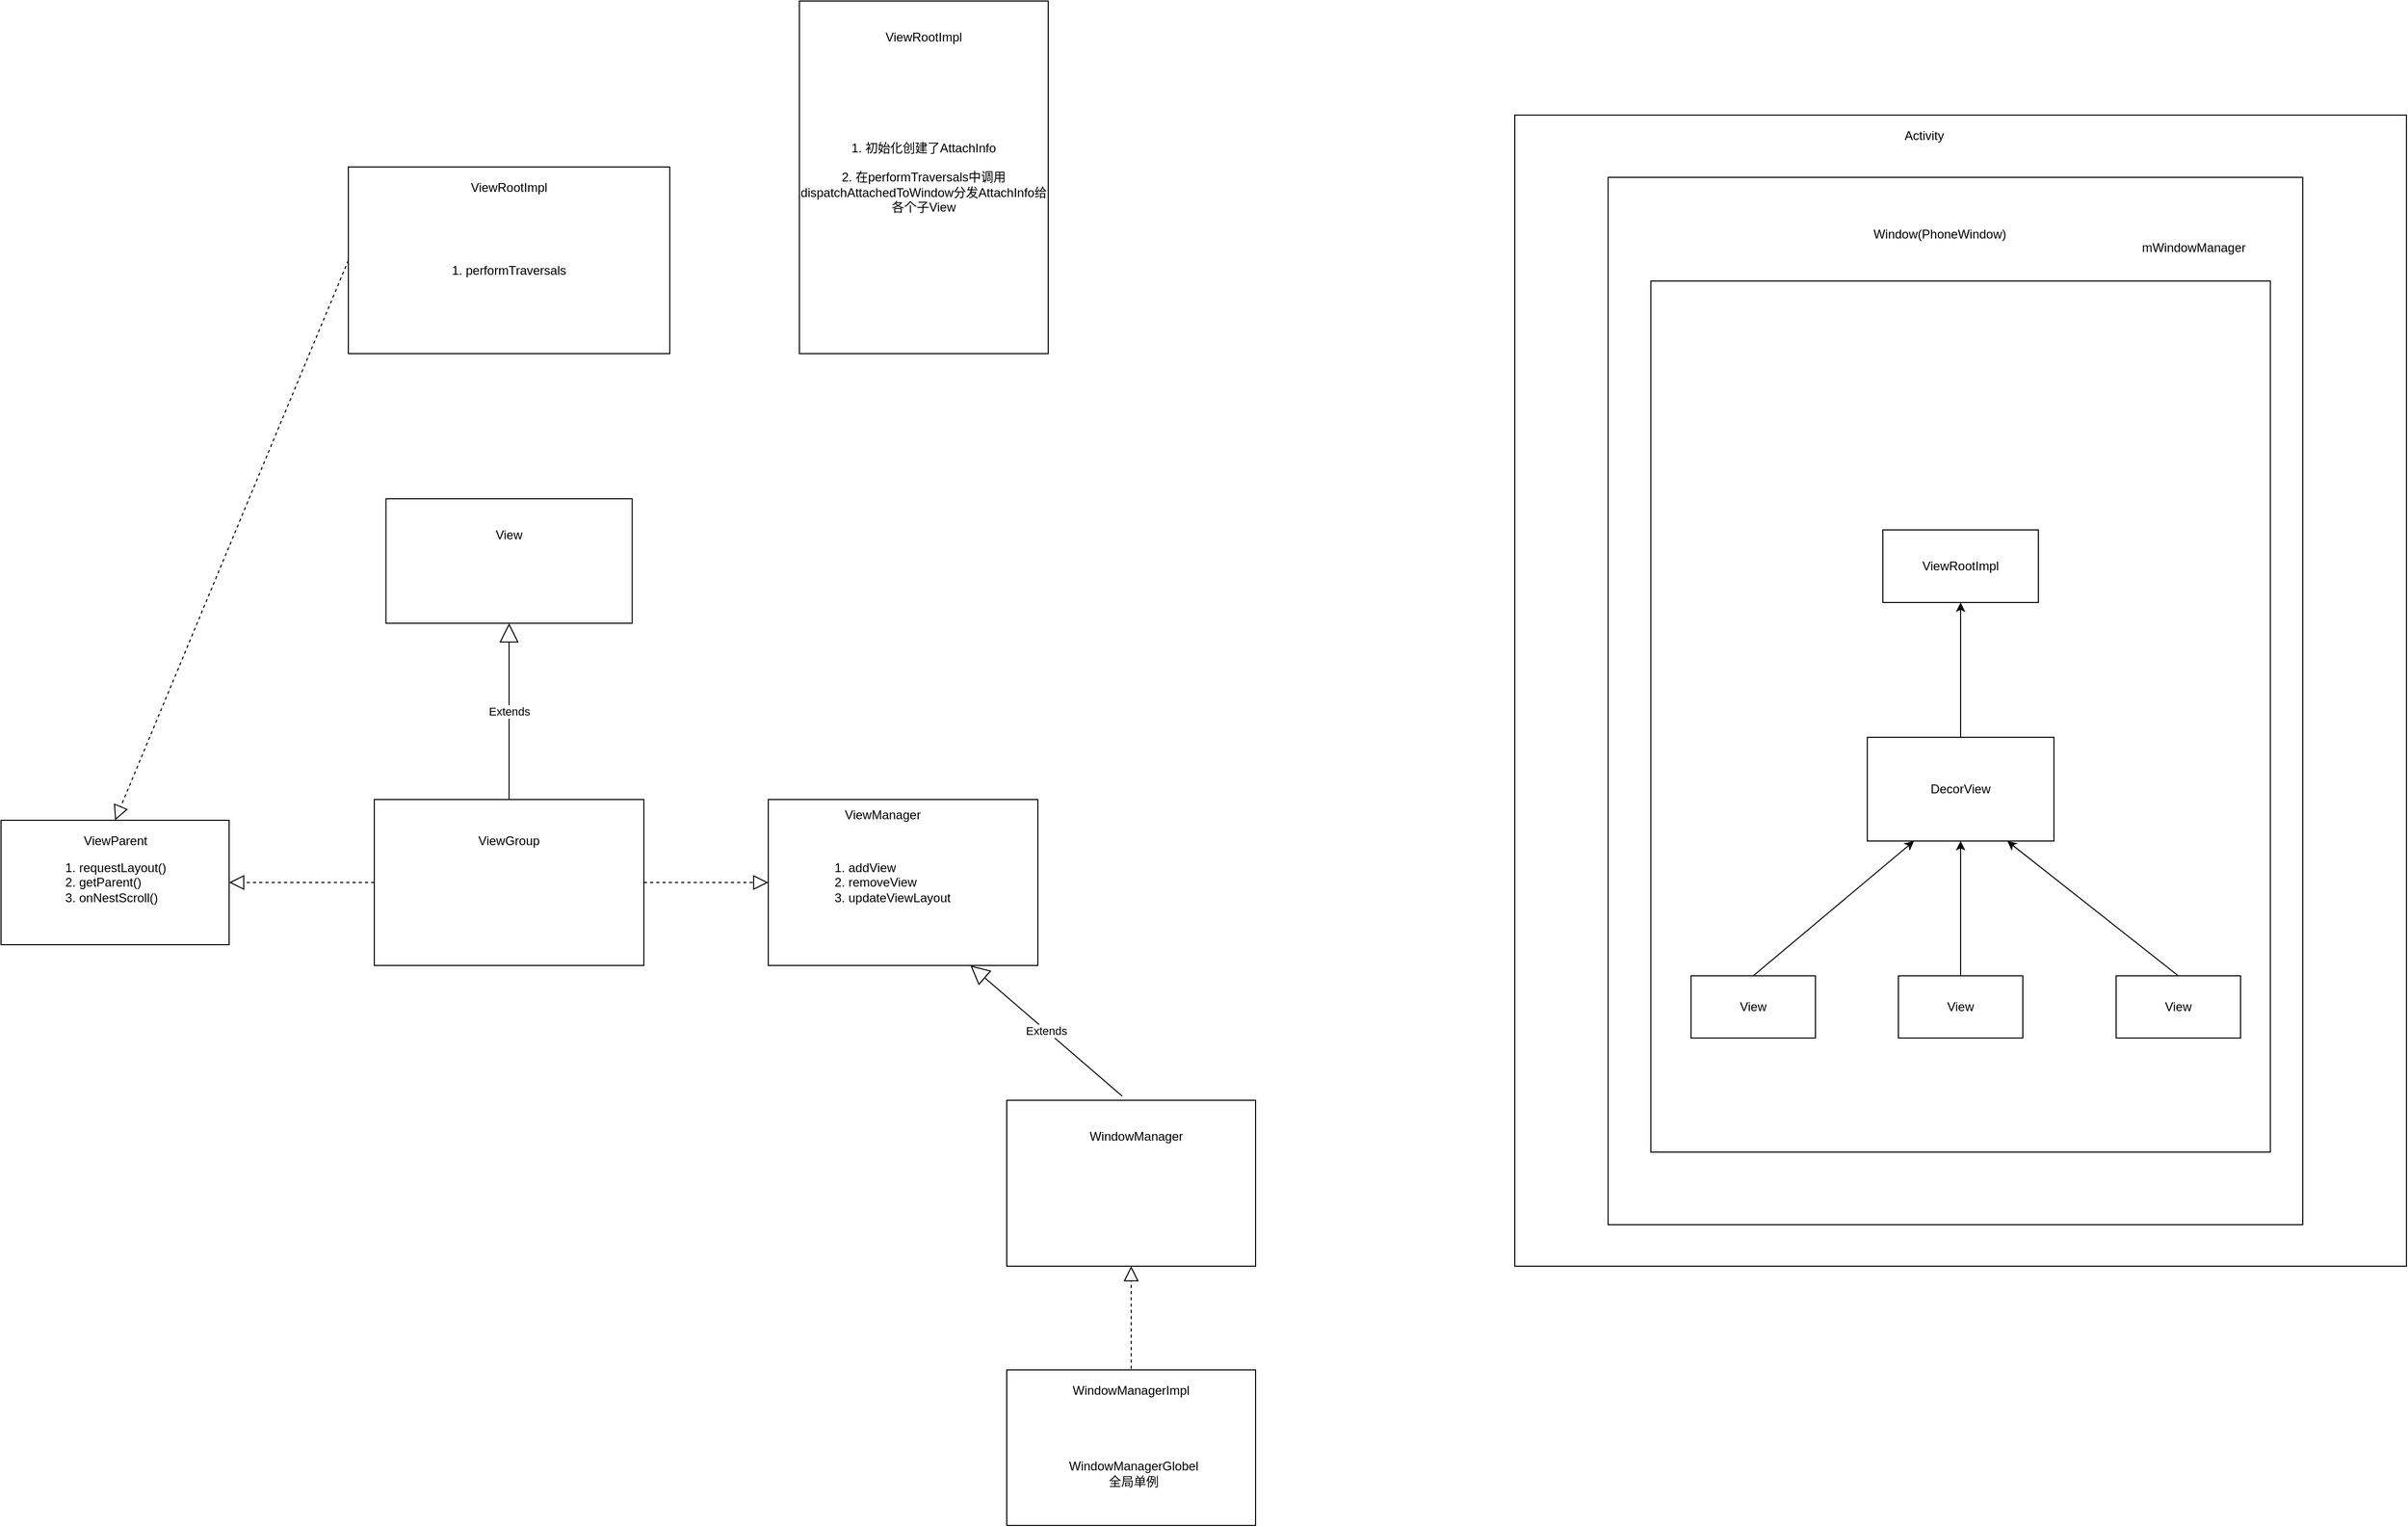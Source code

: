 <mxfile version="13.4.5" type="device"><diagram id="GMLNec5jDPFLRG24XUGO" name="Page-1"><mxGraphModel dx="2151" dy="2076" grid="1" gridSize="10" guides="1" tooltips="1" connect="1" arrows="1" fold="1" page="1" pageScale="1" pageWidth="850" pageHeight="1100" math="0" shadow="0"><root><mxCell id="0"/><mxCell id="1" parent="0"/><mxCell id="f4y9BvXcpRandZdgR9kp-41" value="" style="rounded=0;whiteSpace=wrap;html=1;" vertex="1" parent="1"><mxGeometry x="1240" y="20" width="860" height="1110" as="geometry"/></mxCell><mxCell id="f4y9BvXcpRandZdgR9kp-43" value="" style="rounded=0;whiteSpace=wrap;html=1;" vertex="1" parent="1"><mxGeometry x="1330" y="80" width="670" height="1010" as="geometry"/></mxCell><mxCell id="f4y9BvXcpRandZdgR9kp-44" value="" style="rounded=0;whiteSpace=wrap;html=1;" vertex="1" parent="1"><mxGeometry x="1371.25" y="180" width="597.5" height="840" as="geometry"/></mxCell><mxCell id="2" value="" style="whiteSpace=wrap;html=1;" vertex="1" parent="1"><mxGeometry x="151.25" y="390" width="237.5" height="120" as="geometry"/></mxCell><mxCell id="f4y9BvXcpRandZdgR9kp-2" value="View" style="text;html=1;strokeColor=none;fillColor=none;align=center;verticalAlign=middle;whiteSpace=wrap;rounded=0;" vertex="1" parent="1"><mxGeometry x="200" y="400" width="140" height="50" as="geometry"/></mxCell><mxCell id="f4y9BvXcpRandZdgR9kp-3" value="" style="whiteSpace=wrap;html=1;" vertex="1" parent="1"><mxGeometry x="140" y="680" width="260" height="160" as="geometry"/></mxCell><mxCell id="f4y9BvXcpRandZdgR9kp-4" value="ViewGroup" style="text;html=1;strokeColor=none;fillColor=none;align=center;verticalAlign=middle;whiteSpace=wrap;rounded=0;" vertex="1" parent="1"><mxGeometry x="220" y="700" width="100" height="40" as="geometry"/></mxCell><mxCell id="f4y9BvXcpRandZdgR9kp-5" value="Extends" style="endArrow=block;endSize=16;endFill=0;html=1;exitX=0.5;exitY=0;exitDx=0;exitDy=0;entryX=0.5;entryY=1;entryDx=0;entryDy=0;" edge="1" parent="1" source="f4y9BvXcpRandZdgR9kp-3" target="2"><mxGeometry width="160" relative="1" as="geometry"><mxPoint x="260" y="610" as="sourcePoint"/><mxPoint x="420" y="610" as="targetPoint"/></mxGeometry></mxCell><mxCell id="f4y9BvXcpRandZdgR9kp-6" value="" style="rounded=0;whiteSpace=wrap;html=1;" vertex="1" parent="1"><mxGeometry x="-220" y="700" width="220" height="120" as="geometry"/></mxCell><mxCell id="f4y9BvXcpRandZdgR9kp-7" value="ViewParent" style="text;html=1;strokeColor=none;fillColor=none;align=center;verticalAlign=middle;whiteSpace=wrap;rounded=0;" vertex="1" parent="1"><mxGeometry x="-157.5" y="700" width="95" height="40" as="geometry"/></mxCell><mxCell id="f4y9BvXcpRandZdgR9kp-8" value="" style="rounded=0;whiteSpace=wrap;html=1;" vertex="1" parent="1"><mxGeometry x="520" y="680" width="260" height="160" as="geometry"/></mxCell><mxCell id="f4y9BvXcpRandZdgR9kp-9" value="ViewManager" style="text;html=1;strokeColor=none;fillColor=none;align=center;verticalAlign=middle;whiteSpace=wrap;rounded=0;" vertex="1" parent="1"><mxGeometry x="581.5" y="680" width="97" height="30" as="geometry"/></mxCell><mxCell id="f4y9BvXcpRandZdgR9kp-10" value="" style="endArrow=block;dashed=1;endFill=0;endSize=12;html=1;exitX=1;exitY=0.5;exitDx=0;exitDy=0;" edge="1" parent="1" source="f4y9BvXcpRandZdgR9kp-3" target="f4y9BvXcpRandZdgR9kp-8"><mxGeometry width="160" relative="1" as="geometry"><mxPoint x="420" y="750" as="sourcePoint"/><mxPoint x="580" y="750" as="targetPoint"/></mxGeometry></mxCell><mxCell id="f4y9BvXcpRandZdgR9kp-11" value="" style="endArrow=block;dashed=1;endFill=0;endSize=12;html=1;exitX=0;exitY=0.5;exitDx=0;exitDy=0;entryX=1;entryY=0.5;entryDx=0;entryDy=0;" edge="1" parent="1" source="f4y9BvXcpRandZdgR9kp-3" target="f4y9BvXcpRandZdgR9kp-6"><mxGeometry width="160" relative="1" as="geometry"><mxPoint x="440" y="620" as="sourcePoint"/><mxPoint x="600" y="620" as="targetPoint"/></mxGeometry></mxCell><mxCell id="f4y9BvXcpRandZdgR9kp-12" value="1. addView&lt;br&gt;2. removeView&lt;br&gt;3. updateViewLayout" style="text;html=1;strokeColor=none;fillColor=none;align=left;verticalAlign=middle;whiteSpace=wrap;rounded=0;" vertex="1" parent="1"><mxGeometry x="581.5" y="730" width="150" height="60" as="geometry"/></mxCell><mxCell id="f4y9BvXcpRandZdgR9kp-13" value="" style="rounded=0;whiteSpace=wrap;html=1;" vertex="1" parent="1"><mxGeometry x="115" y="70" width="310" height="180" as="geometry"/></mxCell><mxCell id="f4y9BvXcpRandZdgR9kp-14" value="ViewRootImpl" style="text;html=1;strokeColor=none;fillColor=none;align=center;verticalAlign=middle;whiteSpace=wrap;rounded=0;" vertex="1" parent="1"><mxGeometry x="215" y="70" width="110" height="40" as="geometry"/></mxCell><mxCell id="f4y9BvXcpRandZdgR9kp-15" value="" style="endArrow=block;dashed=1;endFill=0;endSize=12;html=1;exitX=0;exitY=0.5;exitDx=0;exitDy=0;entryX=0.5;entryY=0;entryDx=0;entryDy=0;" edge="1" parent="1" source="f4y9BvXcpRandZdgR9kp-13" target="f4y9BvXcpRandZdgR9kp-7"><mxGeometry width="160" relative="1" as="geometry"><mxPoint x="-70" y="160" as="sourcePoint"/><mxPoint x="90" y="160" as="targetPoint"/></mxGeometry></mxCell><mxCell id="f4y9BvXcpRandZdgR9kp-16" value="1. requestLayout()&lt;br&gt;2. getParent()&lt;br&gt;3. onNestScroll()" style="text;html=1;strokeColor=none;fillColor=none;align=left;verticalAlign=middle;whiteSpace=wrap;rounded=0;" vertex="1" parent="1"><mxGeometry x="-160" y="730" width="130" height="60" as="geometry"/></mxCell><mxCell id="f4y9BvXcpRandZdgR9kp-17" value="1. performTraversals" style="text;html=1;strokeColor=none;fillColor=none;align=center;verticalAlign=middle;whiteSpace=wrap;rounded=0;" vertex="1" parent="1"><mxGeometry x="175" y="110" width="190" height="120" as="geometry"/></mxCell><mxCell id="f4y9BvXcpRandZdgR9kp-18" value="1. 初始化创建了AttachInfo&lt;br&gt;&lt;br&gt;2. 在performTraversals中调用dispatchAttachedToWindow分发AttachInfo给各个子View" style="rounded=0;whiteSpace=wrap;html=1;" vertex="1" parent="1"><mxGeometry x="550" y="-90" width="240" height="340" as="geometry"/></mxCell><mxCell id="f4y9BvXcpRandZdgR9kp-19" value="ViewRootImpl" style="text;html=1;strokeColor=none;fillColor=none;align=center;verticalAlign=middle;whiteSpace=wrap;rounded=0;" vertex="1" parent="1"><mxGeometry x="625" y="-80" width="90" height="50" as="geometry"/></mxCell><mxCell id="f4y9BvXcpRandZdgR9kp-20" value="" style="rounded=0;whiteSpace=wrap;html=1;" vertex="1" parent="1"><mxGeometry x="750" y="970" width="240" height="160" as="geometry"/></mxCell><mxCell id="f4y9BvXcpRandZdgR9kp-21" value="WindowManager" style="text;html=1;strokeColor=none;fillColor=none;align=center;verticalAlign=middle;whiteSpace=wrap;rounded=0;" vertex="1" parent="1"><mxGeometry x="790" y="990" width="170" height="30" as="geometry"/></mxCell><mxCell id="f4y9BvXcpRandZdgR9kp-23" value="Extends" style="endArrow=block;endSize=16;endFill=0;html=1;exitX=0.464;exitY=-0.025;exitDx=0;exitDy=0;exitPerimeter=0;entryX=0.75;entryY=1;entryDx=0;entryDy=0;" edge="1" parent="1" source="f4y9BvXcpRandZdgR9kp-20" target="f4y9BvXcpRandZdgR9kp-8"><mxGeometry width="160" relative="1" as="geometry"><mxPoint x="840" y="890" as="sourcePoint"/><mxPoint x="1000" y="890" as="targetPoint"/></mxGeometry></mxCell><mxCell id="f4y9BvXcpRandZdgR9kp-24" value="" style="rounded=0;whiteSpace=wrap;html=1;" vertex="1" parent="1"><mxGeometry x="750" y="1230" width="240" height="150" as="geometry"/></mxCell><mxCell id="f4y9BvXcpRandZdgR9kp-26" value="WindowManagerImpl" style="text;html=1;strokeColor=none;fillColor=none;align=center;verticalAlign=middle;whiteSpace=wrap;rounded=0;" vertex="1" parent="1"><mxGeometry x="815" y="1230" width="110" height="40" as="geometry"/></mxCell><mxCell id="f4y9BvXcpRandZdgR9kp-27" value="" style="endArrow=block;dashed=1;endFill=0;endSize=12;html=1;entryX=0.5;entryY=1;entryDx=0;entryDy=0;" edge="1" parent="1" target="f4y9BvXcpRandZdgR9kp-20"><mxGeometry width="160" relative="1" as="geometry"><mxPoint x="870" y="1229" as="sourcePoint"/><mxPoint x="1050" y="1180" as="targetPoint"/></mxGeometry></mxCell><mxCell id="f4y9BvXcpRandZdgR9kp-29" value="WindowManagerGlobel 全局单例" style="text;html=1;strokeColor=none;fillColor=none;align=center;verticalAlign=middle;whiteSpace=wrap;rounded=0;" vertex="1" parent="1"><mxGeometry x="815" y="1310" width="115" height="40" as="geometry"/></mxCell><mxCell id="f4y9BvXcpRandZdgR9kp-31" value="DecorView" style="rounded=0;whiteSpace=wrap;html=1;" vertex="1" parent="1"><mxGeometry x="1580" y="620" width="180" height="100" as="geometry"/></mxCell><mxCell id="f4y9BvXcpRandZdgR9kp-32" value="View" style="whiteSpace=wrap;html=1;" vertex="1" parent="1"><mxGeometry x="1610" y="850" width="120" height="60" as="geometry"/></mxCell><mxCell id="f4y9BvXcpRandZdgR9kp-33" value="View" style="whiteSpace=wrap;html=1;" vertex="1" parent="1"><mxGeometry x="1820" y="850" width="120" height="60" as="geometry"/></mxCell><mxCell id="f4y9BvXcpRandZdgR9kp-34" value="" style="endArrow=classic;html=1;entryX=0.5;entryY=1;entryDx=0;entryDy=0;exitX=0.5;exitY=0;exitDx=0;exitDy=0;" edge="1" parent="1" source="f4y9BvXcpRandZdgR9kp-32" target="f4y9BvXcpRandZdgR9kp-31"><mxGeometry width="50" height="50" relative="1" as="geometry"><mxPoint x="1530" y="840" as="sourcePoint"/><mxPoint x="1580" y="790" as="targetPoint"/></mxGeometry></mxCell><mxCell id="f4y9BvXcpRandZdgR9kp-35" value="" style="endArrow=classic;html=1;exitX=0.5;exitY=0;exitDx=0;exitDy=0;entryX=0.75;entryY=1;entryDx=0;entryDy=0;" edge="1" parent="1" source="f4y9BvXcpRandZdgR9kp-33" target="f4y9BvXcpRandZdgR9kp-31"><mxGeometry width="50" height="50" relative="1" as="geometry"><mxPoint x="1740" y="1020" as="sourcePoint"/><mxPoint x="1790" y="970" as="targetPoint"/></mxGeometry></mxCell><mxCell id="f4y9BvXcpRandZdgR9kp-37" value="View" style="whiteSpace=wrap;html=1;" vertex="1" parent="1"><mxGeometry x="1410" y="850" width="120" height="60" as="geometry"/></mxCell><mxCell id="f4y9BvXcpRandZdgR9kp-38" value="" style="endArrow=classic;html=1;exitX=0.5;exitY=0;exitDx=0;exitDy=0;entryX=0.25;entryY=1;entryDx=0;entryDy=0;" edge="1" parent="1" source="f4y9BvXcpRandZdgR9kp-37" target="f4y9BvXcpRandZdgR9kp-31"><mxGeometry width="50" height="50" relative="1" as="geometry"><mxPoint x="1540" y="840" as="sourcePoint"/><mxPoint x="1590" y="790" as="targetPoint"/></mxGeometry></mxCell><mxCell id="f4y9BvXcpRandZdgR9kp-39" value="ViewRootImpl" style="rounded=0;whiteSpace=wrap;html=1;" vertex="1" parent="1"><mxGeometry x="1595" y="420" width="150" height="70" as="geometry"/></mxCell><mxCell id="f4y9BvXcpRandZdgR9kp-40" value="" style="endArrow=classic;html=1;exitX=0.5;exitY=0;exitDx=0;exitDy=0;entryX=0.5;entryY=1;entryDx=0;entryDy=0;" edge="1" parent="1" source="f4y9BvXcpRandZdgR9kp-31" target="f4y9BvXcpRandZdgR9kp-39"><mxGeometry width="50" height="50" relative="1" as="geometry"><mxPoint x="1770" y="600" as="sourcePoint"/><mxPoint x="1820" y="550" as="targetPoint"/></mxGeometry></mxCell><mxCell id="f4y9BvXcpRandZdgR9kp-42" value="Activity" style="text;html=1;strokeColor=none;fillColor=none;align=center;verticalAlign=middle;whiteSpace=wrap;rounded=0;" vertex="1" parent="1"><mxGeometry x="1560" y="30" width="150" height="20" as="geometry"/></mxCell><mxCell id="f4y9BvXcpRandZdgR9kp-47" value="Window(PhoneWindow)" style="text;html=1;strokeColor=none;fillColor=none;align=center;verticalAlign=middle;whiteSpace=wrap;rounded=0;" vertex="1" parent="1"><mxGeometry x="1570" y="120" width="160" height="30" as="geometry"/></mxCell><mxCell id="f4y9BvXcpRandZdgR9kp-49" value="mWindowManager" style="text;html=1;strokeColor=none;fillColor=none;align=center;verticalAlign=middle;whiteSpace=wrap;rounded=0;" vertex="1" parent="1"><mxGeometry x="1820" y="125" width="150" height="45" as="geometry"/></mxCell></root></mxGraphModel></diagram></mxfile>